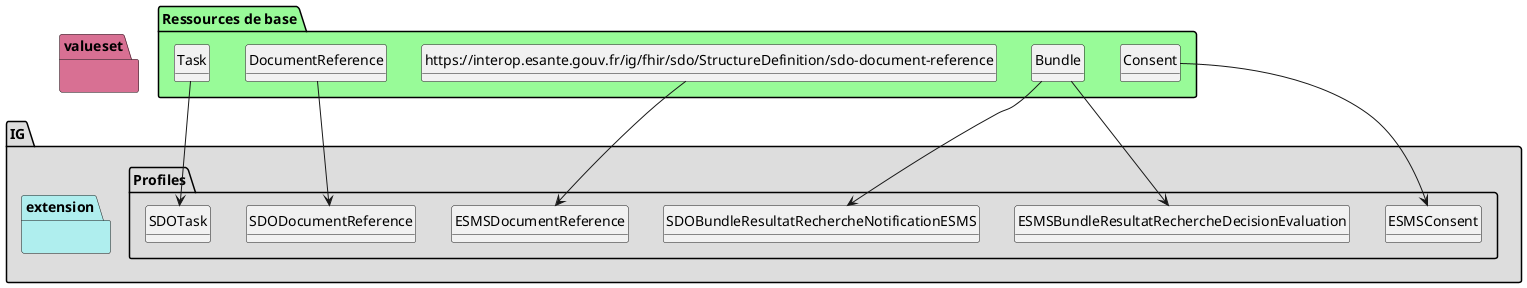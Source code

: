 @startuml
set namespaceSeparator ?
hide circle
hide class fields

package IG #DDDDDD{

     package Profiles #DDDDDD{

        class ESMSBundleResultatRechercheDecisionEvaluation{

             Bundle.type => [None..None]
             Bundle.entry.resource => [1..None]
        } 

        class ESMSConsent{

             Consent.meta => [1..None]
             Consent.meta.source => [1..None]
             Consent.scope => [None..None]
             Consent.category => [None..None]
             Consent.dateTime => [1..None]
             Consent.provision => [1..None]
             Consent.provision.data => [1..1]
             Consent.provision.data.meaning => [None..None]
             Consent.provision.data.reference => [None..None]
             Consent.provision.data.reference.identifier => [1..None]
             Consent.provision.data.reference.identifier.use => [1..None]
             Consent.provision.data.reference.identifier.value => [1..None]
        } 

        class ESMSDocumentReference{

             DocumentReference => [None..None]
             DocumentReference.identifier => [2..None]
             DocumentReference.type => [1..None]
             DocumentReference.content.attachment.title => [None..None]
        } 

        class SDOBundleResultatRechercheNotificationESMS{

             Bundle.type => [None..None]
             Bundle.entry.resource => [1..None]
        } 

        class SDODocumentReference{

             DocumentReference.identifier => [1..2]
             DocumentReference.identifier:idDecision => [1..1]
             DocumentReference.identifier:idDecision.use => [1..None]
             DocumentReference.identifier:idDecision.value => [None..None]
             DocumentReference.identifier:idNat_Decision => [0..1]
             DocumentReference.identifier:idNat_Decision.use => [1..None]
             DocumentReference.identifier:idNat_Decision.value => [None..None]
             DocumentReference.content => [None..1]
             DocumentReference.content.attachment.title => [1..None]
        } 

        class SDOTask{

             Task.meta.lastUpdated => [1..None]
             Task.intent => [None..None]
             Task.input => [5..None]
             Task.input:idNat_Struct => [1..1]
             Task.input:idNat_Struct.type => [None..None]
             Task.input:idNat_Struct.value[x] => [None..None]
             Task.input:nomESMS => [1..1]
             Task.input:nomESMS.type => [None..None]
             Task.input:nomESMS.value[x] => [None..None]
             Task.input:statutESMS => [0..1]
             Task.input:statutESMS.type => [None..None]
             Task.input:statutESMS.value[x] => [None..None]
             Task.input:motifESMS => [0..1]
             Task.input:motifESMS.type => [None..None]
             Task.input:motifESMS.value[x] => [None..None]
             Task.input:dateStatutESMS => [0..1]
             Task.input:dateStatutESMS.type => [None..None]
             Task.input:dateStatutESMS.value[x] => [None..None]
             Task.input:idUnite => [0..1]
             Task.input:idUnite.type => [None..None]
             Task.input:idUnite.value[x] => [None..None]
             Task.input:nomUnite => [0..1]
             Task.input:nomUnite.type => [None..None]
             Task.input:nomUnite.value[x] => [None..None]
             Task.input:categorieOrganisation => [0..1]
             Task.input:categorieOrganisation.type => [None..None]
             Task.input:categorieOrganisation.value[x] => [None..None]
             Task.input:temporaliteAccueil => [0..1]
             Task.input:temporaliteAccueil.type => [None..None]
             Task.input:temporaliteAccueil.value[x] => [None..None]
             Task.input:accueilSequentiel => [0..1]
             Task.input:accueilSequentiel.type => [None..None]
             Task.input:accueilSequentiel.value[x] => [None..None]
             Task.input:modePriseCharge => [0..1]
             Task.input:modePriseCharge.type => [None..None]
             Task.input:modePriseCharge.value[x] => [None..None]
             Task.input:statutUnite => [0..1]
             Task.input:statutUnite.type => [None..None]
             Task.input:statutUnite.value[x] => [None..None]
             Task.input:dateStatutUnite => [0..1]
             Task.input:dateStatutUnite.type => [None..None]
             Task.input:dateStatutUnite.value[x] => [None..None]
             Task.input:motifUnite => [0..1]
             Task.input:motifUnite.type => [None..None]
             Task.input:motifUnite.value[x] => [None..None]
             Task.input:typeDroitPrestation => [1..1]
             Task.input:typeDroitPrestation.type => [None..None]
             Task.input:typeDroitPrestation.value[x] => [None..None]
             Task.input:idDecision => [1..1]
             Task.input:idDecision.type => [None..None]
             Task.input:idDecision.value[x] => [None..None]
             Task.input:idNat_Decision => [1..1]
             Task.input:idNat_Decision.type => [None..None]
             Task.input:idNat_Decision.value[x] => [None..None]
         }

     }
     package extension #paleturquoise {


         }
     }
     package valueset #PaleVioletRed{
       }

package "Ressources de base" #palegreen {

 class "Bundle" as  class94c51f19c37f96ed231f5a0ae512b2a8 

    class94c51f19c37f96ed231f5a0ae512b2a8 --> ESMSBundleResultatRechercheDecisionEvaluation

 class "Consent" as  class1bbdf136f897ea2075a786bd05152095 

    class1bbdf136f897ea2075a786bd05152095 --> ESMSConsent

 class "https://interop.esante.gouv.fr/ig/fhir/sdo/StructureDefinition/sdo-document-reference" as  class6534e5d642a42f518f12b0cbd52c7fcd 

    class6534e5d642a42f518f12b0cbd52c7fcd --> ESMSDocumentReference

 class "Bundle" as  class94c51f19c37f96ed231f5a0ae512b2a8 

    class94c51f19c37f96ed231f5a0ae512b2a8 --> SDOBundleResultatRechercheNotificationESMS

 class "DocumentReference" as  classabc067272ee1964cc2c74c1c1a1854f5 

    classabc067272ee1964cc2c74c1c1a1854f5 --> SDODocumentReference

 class "Task" as  classeaeb30f9f18e0c50b178676f3eaef45f 

    classeaeb30f9f18e0c50b178676f3eaef45f --> SDOTask
}
@enduml